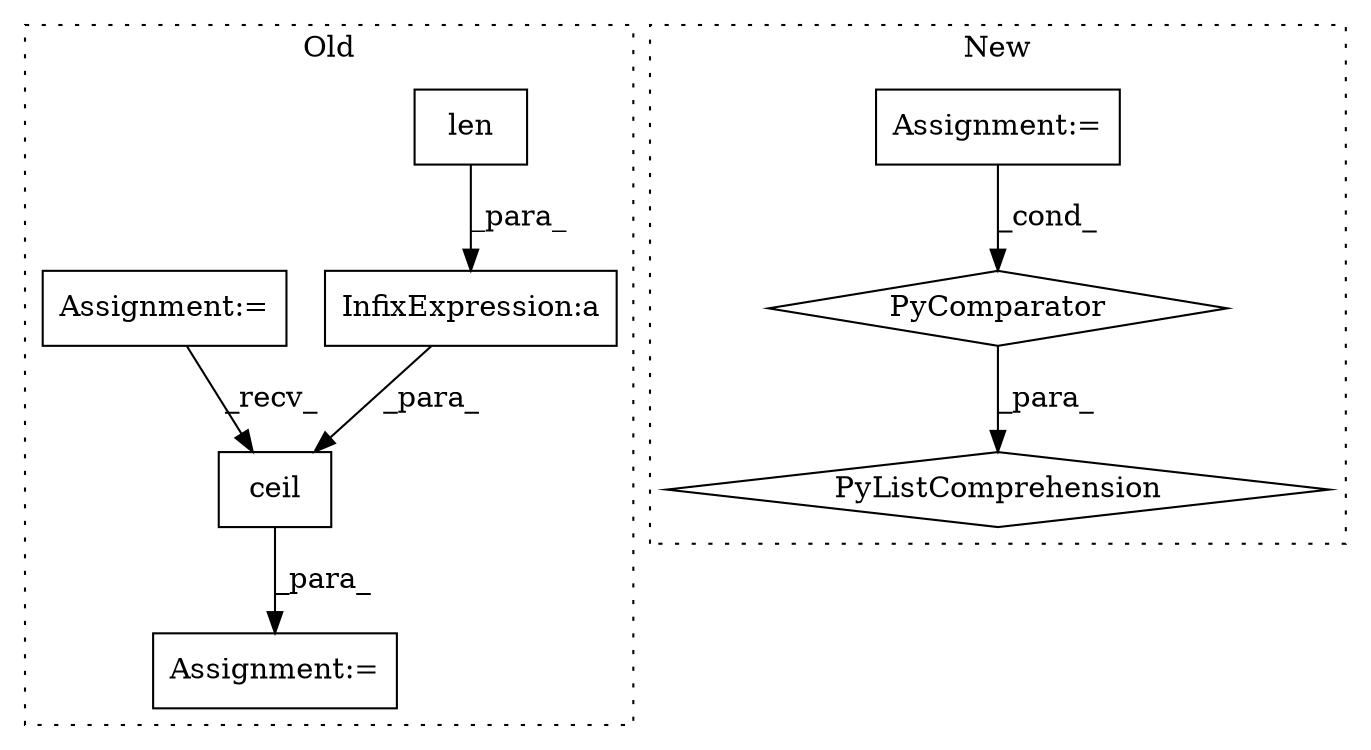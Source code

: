 digraph G {
subgraph cluster0 {
1 [label="ceil" a="32" s="5419,5453" l="5,1" shape="box"];
3 [label="Assignment:=" a="7" s="5339,5455" l="61,2" shape="box"];
6 [label="InfixExpression:a" a="27" s="5435" l="3" shape="box"];
7 [label="len" a="32" s="5424,5434" l="4,1" shape="box"];
8 [label="Assignment:=" a="7" s="4593" l="4" shape="box"];
label = "Old";
style="dotted";
}
subgraph cluster1 {
2 [label="PyListComprehension" a="109" s="5454" l="111" shape="diamond"];
4 [label="PyComparator" a="113" s="5536" l="21" shape="diamond"];
5 [label="Assignment:=" a="7" s="5536" l="21" shape="box"];
label = "New";
style="dotted";
}
1 -> 3 [label="_para_"];
4 -> 2 [label="_para_"];
5 -> 4 [label="_cond_"];
6 -> 1 [label="_para_"];
7 -> 6 [label="_para_"];
8 -> 1 [label="_recv_"];
}